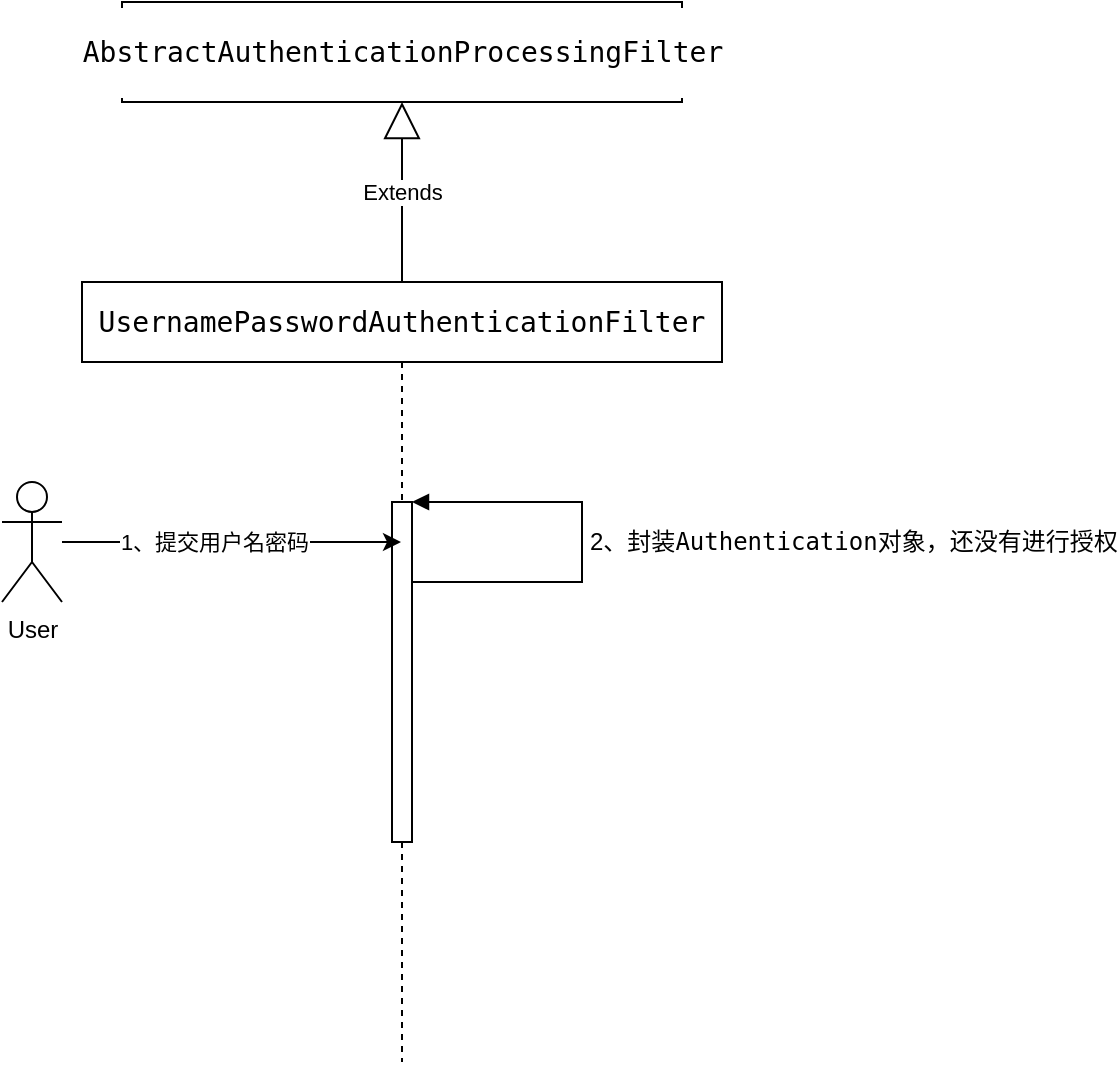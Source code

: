 <mxfile version="20.6.2" type="github">
  <diagram id="kLP8qakzrDYC7eFiV1lC" name="第 1 页">
    <mxGraphModel dx="827" dy="483" grid="1" gridSize="10" guides="1" tooltips="1" connect="1" arrows="1" fold="1" page="1" pageScale="1" pageWidth="827" pageHeight="1169" math="0" shadow="0">
      <root>
        <mxCell id="0" />
        <mxCell id="1" parent="0" />
        <mxCell id="ZFVzueByNY8ZGJYjlOSb-11" value="&lt;pre style=&quot;font-family: &amp;quot;JetBrains Mono&amp;quot;, monospace;&quot;&gt;&lt;font style=&quot;background-color: rgb(255, 255, 255); font-size: 14px;&quot;&gt;UsernamePasswordAuthenticationFilter&lt;/font&gt;&lt;/pre&gt;" style="shape=umlLifeline;perimeter=lifelinePerimeter;whiteSpace=wrap;html=1;container=1;collapsible=0;recursiveResize=0;outlineConnect=0;" parent="1" vertex="1">
          <mxGeometry x="50" y="290" width="320" height="390" as="geometry" />
        </mxCell>
        <mxCell id="Gpq5c_7kHIedRwNDp9xH-11" value="" style="html=1;points=[];perimeter=orthogonalPerimeter;labelBackgroundColor=#FFFFFF;fontColor=#000000;" vertex="1" parent="ZFVzueByNY8ZGJYjlOSb-11">
          <mxGeometry x="155" y="110" width="10" height="170" as="geometry" />
        </mxCell>
        <mxCell id="Gpq5c_7kHIedRwNDp9xH-12" value="&lt;font style=&quot;font-size: 12px;&quot;&gt;2、封装&lt;font style=&quot;font-size: 12px;&quot; face=&quot;JetBrains Mono, monospace&quot;&gt;Authentication对象，还没有进行授权&lt;/font&gt;&lt;/font&gt;" style="edgeStyle=orthogonalEdgeStyle;html=1;align=left;spacingLeft=2;endArrow=block;rounded=0;entryX=1;entryY=0;fontColor=#000000;exitX=1;exitY=0.235;exitDx=0;exitDy=0;exitPerimeter=0;" edge="1" target="Gpq5c_7kHIedRwNDp9xH-11" parent="ZFVzueByNY8ZGJYjlOSb-11" source="Gpq5c_7kHIedRwNDp9xH-11">
          <mxGeometry relative="1" as="geometry">
            <mxPoint x="220" y="150" as="sourcePoint" />
            <Array as="points">
              <mxPoint x="250" y="150" />
              <mxPoint x="250" y="110" />
            </Array>
          </mxGeometry>
        </mxCell>
        <mxCell id="Gpq5c_7kHIedRwNDp9xH-1" value="Extends" style="endArrow=block;endSize=16;endFill=0;html=1;rounded=0;fontSize=11;fontColor=#000000;exitX=0.5;exitY=0;exitDx=0;exitDy=0;exitPerimeter=0;entryX=0.5;entryY=1;entryDx=0;entryDy=0;" edge="1" parent="1" source="ZFVzueByNY8ZGJYjlOSb-11" target="Gpq5c_7kHIedRwNDp9xH-2">
          <mxGeometry width="160" relative="1" as="geometry">
            <mxPoint x="160" y="60" as="sourcePoint" />
            <mxPoint x="170" y="210" as="targetPoint" />
          </mxGeometry>
        </mxCell>
        <mxCell id="Gpq5c_7kHIedRwNDp9xH-2" value="&lt;pre style=&quot;font-family: &amp;quot;JetBrains Mono&amp;quot;, monospace; font-size: 10.5pt;&quot;&gt;&lt;font style=&quot;background-color: rgb(255, 255, 255);&quot;&gt;AbstractAuthenticationProcessingFilter&lt;/font&gt;&lt;/pre&gt;" style="html=1;labelBackgroundColor=#FFFFFF;fontSize=11;fontColor=#000000;" vertex="1" parent="1">
          <mxGeometry x="70" y="150" width="280" height="50" as="geometry" />
        </mxCell>
        <mxCell id="Gpq5c_7kHIedRwNDp9xH-5" value="User" style="shape=umlActor;verticalLabelPosition=bottom;verticalAlign=top;html=1;outlineConnect=0;labelBackgroundColor=#FFFFFF;fontColor=#000000;" vertex="1" parent="1">
          <mxGeometry x="10" y="390" width="30" height="60" as="geometry" />
        </mxCell>
        <mxCell id="Gpq5c_7kHIedRwNDp9xH-6" value="" style="endArrow=classic;html=1;rounded=0;fontColor=#000000;" edge="1" parent="1" source="Gpq5c_7kHIedRwNDp9xH-5" target="ZFVzueByNY8ZGJYjlOSb-11">
          <mxGeometry width="50" height="50" relative="1" as="geometry">
            <mxPoint x="70" y="460" as="sourcePoint" />
            <mxPoint x="120" y="410" as="targetPoint" />
          </mxGeometry>
        </mxCell>
        <mxCell id="Gpq5c_7kHIedRwNDp9xH-7" value="1、提交用户名密码" style="edgeLabel;html=1;align=center;verticalAlign=middle;resizable=0;points=[];fontColor=#000000;" vertex="1" connectable="0" parent="Gpq5c_7kHIedRwNDp9xH-6">
          <mxGeometry x="-0.251" y="-1" relative="1" as="geometry">
            <mxPoint x="12" y="-1" as="offset" />
          </mxGeometry>
        </mxCell>
      </root>
    </mxGraphModel>
  </diagram>
</mxfile>
